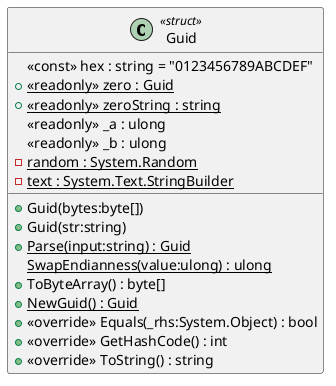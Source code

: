 @startuml
class Guid <<struct>> {
    <<const>> hex : string = "0123456789ABCDEF"
    + {static} <<readonly>> zero : Guid
    + {static} <<readonly>> zeroString : string
    <<readonly>> _a : ulong
    <<readonly>> _b : ulong
    + Guid(bytes:byte[])
    + Guid(str:string)
    + {static} Parse(input:string) : Guid
    {static} SwapEndianness(value:ulong) : ulong
    + ToByteArray() : byte[]
    - {static} random : System.Random
    + {static} NewGuid() : Guid
    + <<override>> Equals(_rhs:System.Object) : bool
    + <<override>> GetHashCode() : int
    - {static} text : System.Text.StringBuilder
    + <<override>> ToString() : string
}
@enduml
